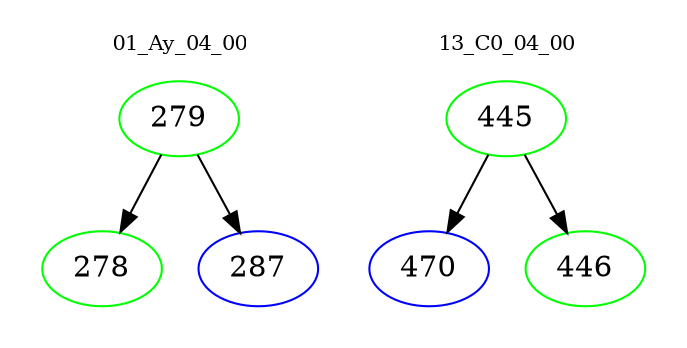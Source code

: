 digraph{
subgraph cluster_0 {
color = white
label = "01_Ay_04_00";
fontsize=10;
T0_279 [label="279", color="green"]
T0_279 -> T0_278 [color="black"]
T0_278 [label="278", color="green"]
T0_279 -> T0_287 [color="black"]
T0_287 [label="287", color="blue"]
}
subgraph cluster_1 {
color = white
label = "13_C0_04_00";
fontsize=10;
T1_445 [label="445", color="green"]
T1_445 -> T1_470 [color="black"]
T1_470 [label="470", color="blue"]
T1_445 -> T1_446 [color="black"]
T1_446 [label="446", color="green"]
}
}
